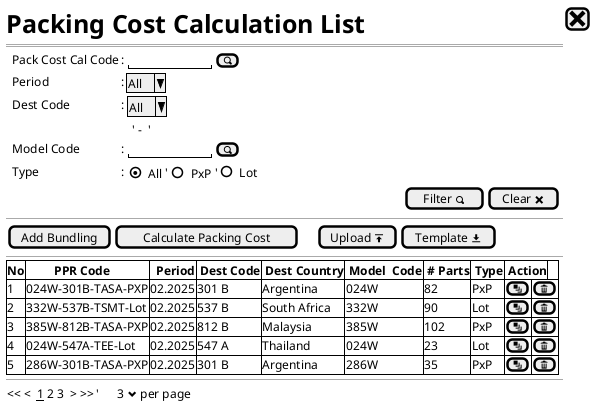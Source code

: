 @startsalt
{
  <size:25><b>Packing Cost Calculation List|[<size:25><&x>]|*
  ==
  {
    .|Pack Cost Cal Code  |: {|"          "|[<&magnifying-glass>]|}*
    .|Period              |: |^All^|*    
    .|Dest Code           |: {|^All^| }*
      .|.|.|{
      .| |' -  '| | *
      }
    .|Model Code        |: {"          "|[<&magnifying-glass>]|}*
    .|Type              |: {|{(X)All}   '|    {()PxP}        '|   ()Lot}|*
    .|.|.|.|.|                                              {[Filter <&magnifying-glass>] | [Clear <&x>]}
  }
  --
  {
    |[Add Bundling]|[Calculate Packing Cost] |.|.|.|[Upload <&data-transfer-upload>]| [Template <&data-transfer-download>]|* 
  }
  --
  {#
    |<b>No  |<b>         PPR Code    |<b>  Period  |<b> Dest Code |<b> Dest Country |<b> Model  Code |<b> # Parts|<b> Type |<b> Action |*
    |  1    | 024W-301B-TASA-PXP     |  02.2025    |     301 B    |   Argentina     |    024W        |     82     |   PxP   |[<&layers>]|[<&trash>]|* 
    |  2    | 332W-537B-TSMT-Lot     | 02.2025     |     537 B    |   South Africa  |    332W        |     90     |   Lot   |[<&layers>]|[<&trash>]|* 
    |  3    | 385W-812B-TASA-PXP     | 02.2025     |     812 B    |   Malaysia      |    385W        |     102    |   PxP   |[<&layers>]|[<&trash>]|* 
    |  4    | 024W-547A-TEE-Lot      | 02.2025     |     547 A    |   Thailand      |    024W        |     23     |   Lot   |[<&layers>]|[<&trash>]|* 
    |  5    | 286W-301B-TASA-PXP     | 02.2025     |     301 B    |   Argentina     |    286W        |      35    |   PxP   |[<&layers>]|[<&trash>]|* 
  }
  --
  {
  << <  __1__ 2 3  > >>  |'      3 <&chevron-bottom> per page |*
  }
}
@@endsalt




